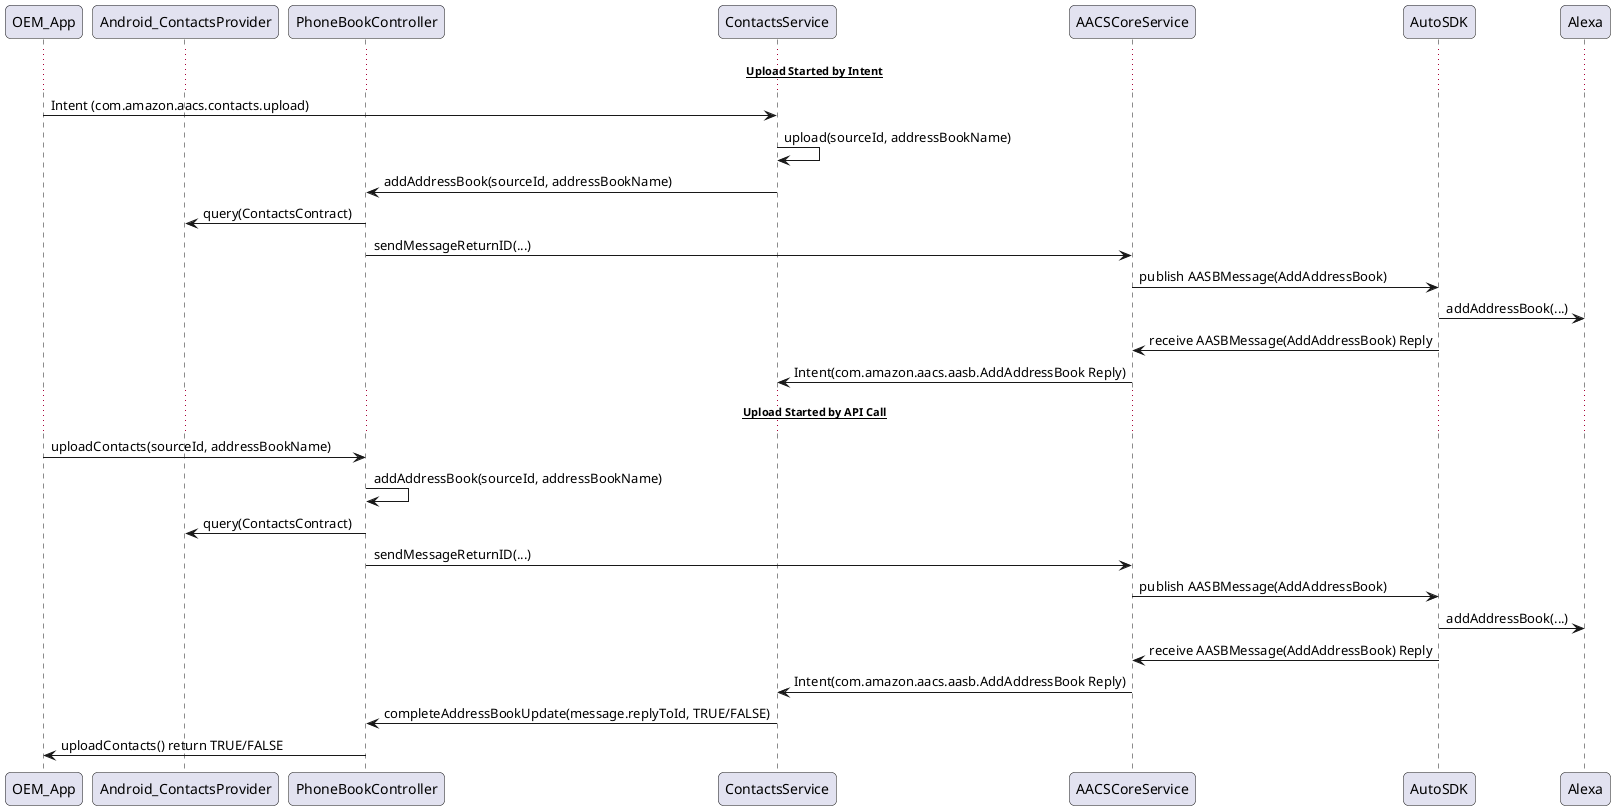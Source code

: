 @startuml

skinparam roundcorner 10

participant OEM_App order 20
participant Android_ContactsProvider order 30
participant PhoneBookController order 40
participant ContactsService order 50
participant AACSCoreService order 60
participant AutoSDK  order 70
participant Alexa order 80

... __**Upload Started by Intent**__ ...
OEM_App -> ContactsService : Intent (com.amazon.aacs.contacts.upload)
ContactsService -> ContactsService : upload(sourceId, addressBookName)
ContactsService -> PhoneBookController : addAddressBook(sourceId, addressBookName)
PhoneBookController -> Android_ContactsProvider : query(ContactsContract)
PhoneBookController -> AACSCoreService : sendMessageReturnID(...)
AACSCoreService -> AutoSDK : publish AASBMessage(AddAddressBook)
AutoSDK -> Alexa : addAddressBook(...)
AutoSDK -> AACSCoreService : receive AASBMessage(AddAddressBook) Reply
AACSCoreService -> ContactsService : Intent(com.amazon.aacs.aasb.AddAddressBook Reply)

... __**Upload Started by API Call**__ ...
OEM_App -> PhoneBookController : uploadContacts(sourceId, addressBookName)
PhoneBookController -> PhoneBookController : addAddressBook(sourceId, addressBookName)
PhoneBookController -> Android_ContactsProvider : query(ContactsContract)
PhoneBookController -> AACSCoreService : sendMessageReturnID(...)
AACSCoreService -> AutoSDK : publish AASBMessage(AddAddressBook)
AutoSDK -> Alexa : addAddressBook(...)
AutoSDK -> AACSCoreService : receive AASBMessage(AddAddressBook) Reply
AACSCoreService -> ContactsService : Intent(com.amazon.aacs.aasb.AddAddressBook Reply)
ContactsService -> PhoneBookController : completeAddressBookUpdate(message.replyToId, TRUE/FALSE)
PhoneBookController -> OEM_App : uploadContacts() return TRUE/FALSE
@enduml
